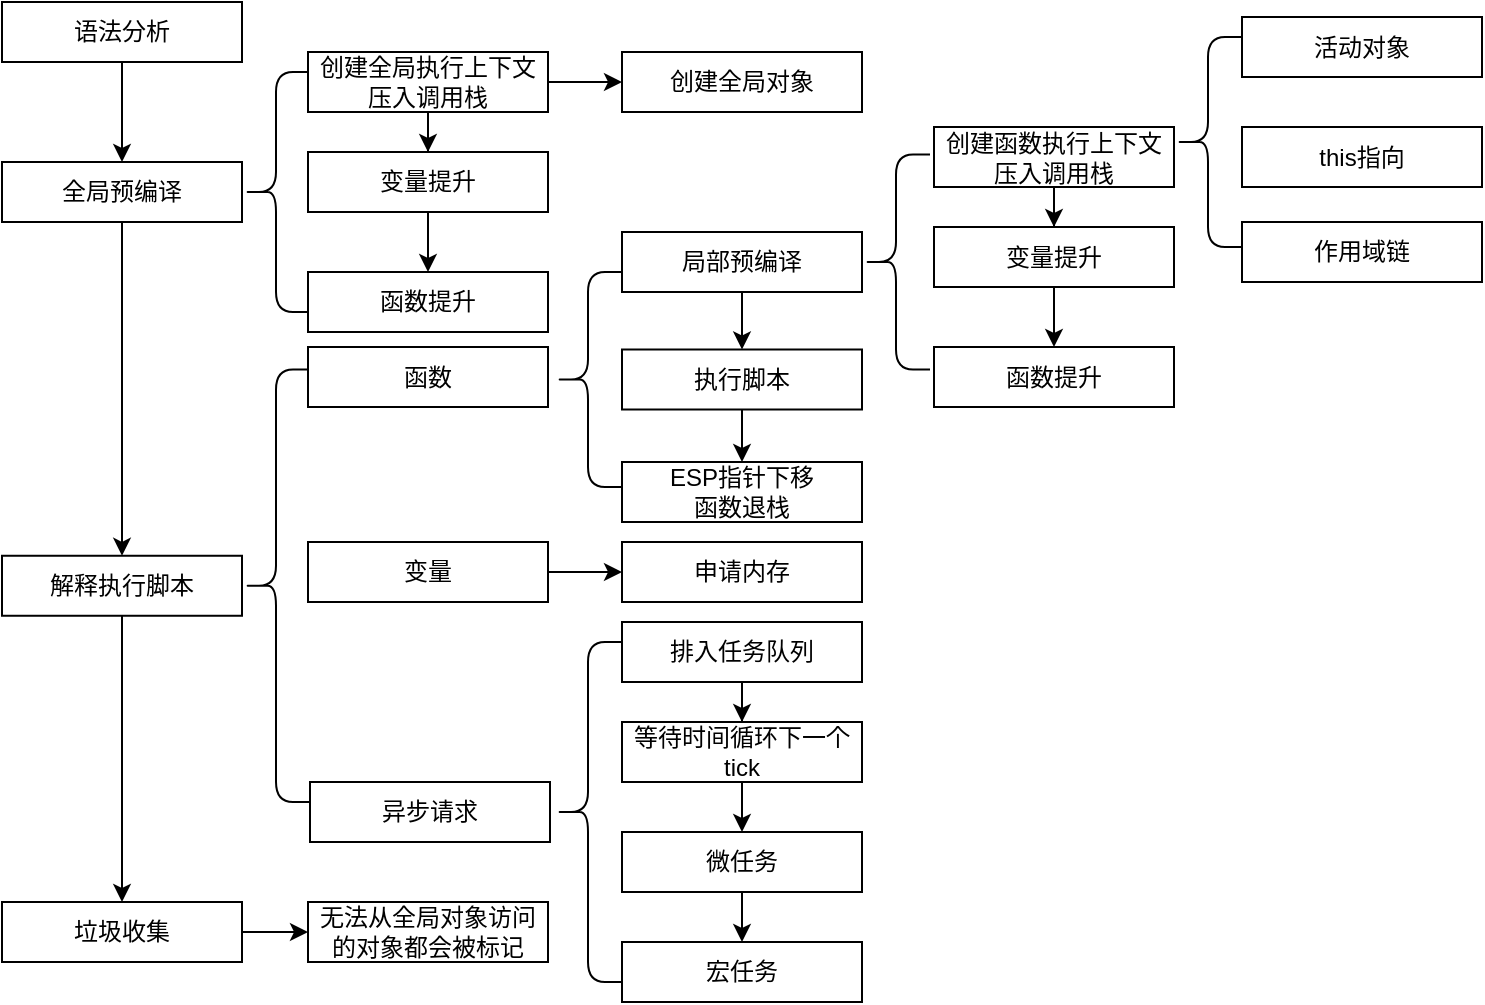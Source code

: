 <mxfile version="14.9.0" type="github">
  <diagram id="C5RBs43oDa-KdzZeNtuy" name="Page-1">
    <mxGraphModel dx="2254" dy="827" grid="1" gridSize="10" guides="1" tooltips="1" connect="1" arrows="1" fold="1" page="1" pageScale="1" pageWidth="827" pageHeight="1169" math="0" shadow="0">
      <root>
        <mxCell id="WIyWlLk6GJQsqaUBKTNV-0" />
        <mxCell id="WIyWlLk6GJQsqaUBKTNV-1" parent="WIyWlLk6GJQsqaUBKTNV-0" />
        <mxCell id="LixP7mh5UtcBW-KexqeE-2" value="" style="edgeStyle=orthogonalEdgeStyle;rounded=0;orthogonalLoop=1;jettySize=auto;html=1;" edge="1" parent="WIyWlLk6GJQsqaUBKTNV-1" source="LixP7mh5UtcBW-KexqeE-0" target="LixP7mh5UtcBW-KexqeE-1">
          <mxGeometry relative="1" as="geometry" />
        </mxCell>
        <mxCell id="LixP7mh5UtcBW-KexqeE-0" value="语法分析" style="rounded=0;whiteSpace=wrap;html=1;" vertex="1" parent="WIyWlLk6GJQsqaUBKTNV-1">
          <mxGeometry x="50" y="140" width="120" height="30" as="geometry" />
        </mxCell>
        <mxCell id="LixP7mh5UtcBW-KexqeE-4" value="" style="edgeStyle=orthogonalEdgeStyle;rounded=0;orthogonalLoop=1;jettySize=auto;html=1;" edge="1" parent="WIyWlLk6GJQsqaUBKTNV-1" source="LixP7mh5UtcBW-KexqeE-1" target="LixP7mh5UtcBW-KexqeE-3">
          <mxGeometry relative="1" as="geometry" />
        </mxCell>
        <mxCell id="LixP7mh5UtcBW-KexqeE-1" value="全局预编译" style="rounded=0;whiteSpace=wrap;html=1;" vertex="1" parent="WIyWlLk6GJQsqaUBKTNV-1">
          <mxGeometry x="50" y="220" width="120" height="30" as="geometry" />
        </mxCell>
        <mxCell id="LixP7mh5UtcBW-KexqeE-49" value="" style="edgeStyle=orthogonalEdgeStyle;rounded=0;orthogonalLoop=1;jettySize=auto;html=1;" edge="1" parent="WIyWlLk6GJQsqaUBKTNV-1" source="LixP7mh5UtcBW-KexqeE-3" target="LixP7mh5UtcBW-KexqeE-48">
          <mxGeometry relative="1" as="geometry" />
        </mxCell>
        <mxCell id="LixP7mh5UtcBW-KexqeE-3" value="解释执行脚本" style="rounded=0;whiteSpace=wrap;html=1;" vertex="1" parent="WIyWlLk6GJQsqaUBKTNV-1">
          <mxGeometry x="50" y="416.88" width="120" height="30" as="geometry" />
        </mxCell>
        <mxCell id="LixP7mh5UtcBW-KexqeE-5" value="" style="shape=curlyBracket;whiteSpace=wrap;html=1;rounded=1;" vertex="1" parent="WIyWlLk6GJQsqaUBKTNV-1">
          <mxGeometry x="170" y="175" width="34" height="120" as="geometry" />
        </mxCell>
        <mxCell id="LixP7mh5UtcBW-KexqeE-9" value="" style="edgeStyle=orthogonalEdgeStyle;rounded=0;orthogonalLoop=1;jettySize=auto;html=1;" edge="1" parent="WIyWlLk6GJQsqaUBKTNV-1" source="LixP7mh5UtcBW-KexqeE-7" target="LixP7mh5UtcBW-KexqeE-8">
          <mxGeometry relative="1" as="geometry" />
        </mxCell>
        <mxCell id="LixP7mh5UtcBW-KexqeE-24" value="" style="edgeStyle=orthogonalEdgeStyle;rounded=0;orthogonalLoop=1;jettySize=auto;html=1;" edge="1" parent="WIyWlLk6GJQsqaUBKTNV-1" source="LixP7mh5UtcBW-KexqeE-7" target="LixP7mh5UtcBW-KexqeE-23">
          <mxGeometry relative="1" as="geometry" />
        </mxCell>
        <mxCell id="LixP7mh5UtcBW-KexqeE-7" value="创建全局执行上下文&lt;br&gt;压入调用栈" style="rounded=0;whiteSpace=wrap;html=1;" vertex="1" parent="WIyWlLk6GJQsqaUBKTNV-1">
          <mxGeometry x="203" y="165" width="120" height="30" as="geometry" />
        </mxCell>
        <mxCell id="LixP7mh5UtcBW-KexqeE-11" value="" style="edgeStyle=orthogonalEdgeStyle;rounded=0;orthogonalLoop=1;jettySize=auto;html=1;" edge="1" parent="WIyWlLk6GJQsqaUBKTNV-1" source="LixP7mh5UtcBW-KexqeE-8" target="LixP7mh5UtcBW-KexqeE-10">
          <mxGeometry relative="1" as="geometry" />
        </mxCell>
        <mxCell id="LixP7mh5UtcBW-KexqeE-8" value="变量提升" style="rounded=0;whiteSpace=wrap;html=1;" vertex="1" parent="WIyWlLk6GJQsqaUBKTNV-1">
          <mxGeometry x="203" y="215" width="120" height="30" as="geometry" />
        </mxCell>
        <mxCell id="LixP7mh5UtcBW-KexqeE-10" value="函数提升" style="rounded=0;whiteSpace=wrap;html=1;" vertex="1" parent="WIyWlLk6GJQsqaUBKTNV-1">
          <mxGeometry x="203" y="275" width="120" height="30" as="geometry" />
        </mxCell>
        <mxCell id="LixP7mh5UtcBW-KexqeE-17" value="" style="edgeStyle=orthogonalEdgeStyle;rounded=0;orthogonalLoop=1;jettySize=auto;html=1;" edge="1" parent="WIyWlLk6GJQsqaUBKTNV-1" source="LixP7mh5UtcBW-KexqeE-18" target="LixP7mh5UtcBW-KexqeE-20">
          <mxGeometry relative="1" as="geometry" />
        </mxCell>
        <mxCell id="LixP7mh5UtcBW-KexqeE-18" value="创建函数执行上下文&lt;br&gt;压入调用栈" style="rounded=0;whiteSpace=wrap;html=1;" vertex="1" parent="WIyWlLk6GJQsqaUBKTNV-1">
          <mxGeometry x="516" y="202.5" width="120" height="30" as="geometry" />
        </mxCell>
        <mxCell id="LixP7mh5UtcBW-KexqeE-19" value="" style="edgeStyle=orthogonalEdgeStyle;rounded=0;orthogonalLoop=1;jettySize=auto;html=1;" edge="1" parent="WIyWlLk6GJQsqaUBKTNV-1" source="LixP7mh5UtcBW-KexqeE-20" target="LixP7mh5UtcBW-KexqeE-21">
          <mxGeometry relative="1" as="geometry" />
        </mxCell>
        <mxCell id="LixP7mh5UtcBW-KexqeE-20" value="变量提升" style="rounded=0;whiteSpace=wrap;html=1;" vertex="1" parent="WIyWlLk6GJQsqaUBKTNV-1">
          <mxGeometry x="516" y="252.5" width="120" height="30" as="geometry" />
        </mxCell>
        <mxCell id="LixP7mh5UtcBW-KexqeE-21" value="函数提升" style="rounded=0;whiteSpace=wrap;html=1;" vertex="1" parent="WIyWlLk6GJQsqaUBKTNV-1">
          <mxGeometry x="516" y="312.5" width="120" height="30" as="geometry" />
        </mxCell>
        <mxCell id="LixP7mh5UtcBW-KexqeE-22" value="" style="shape=curlyBracket;whiteSpace=wrap;html=1;rounded=1;size=0.5;" vertex="1" parent="WIyWlLk6GJQsqaUBKTNV-1">
          <mxGeometry x="170" y="323.75" width="34" height="216.25" as="geometry" />
        </mxCell>
        <mxCell id="LixP7mh5UtcBW-KexqeE-23" value="创建全局对象" style="rounded=0;whiteSpace=wrap;html=1;" vertex="1" parent="WIyWlLk6GJQsqaUBKTNV-1">
          <mxGeometry x="360" y="165" width="120" height="30" as="geometry" />
        </mxCell>
        <mxCell id="LixP7mh5UtcBW-KexqeE-25" value="活动对象" style="rounded=0;whiteSpace=wrap;html=1;" vertex="1" parent="WIyWlLk6GJQsqaUBKTNV-1">
          <mxGeometry x="670" y="147.5" width="120" height="30" as="geometry" />
        </mxCell>
        <mxCell id="LixP7mh5UtcBW-KexqeE-27" value="this指向" style="rounded=0;whiteSpace=wrap;html=1;" vertex="1" parent="WIyWlLk6GJQsqaUBKTNV-1">
          <mxGeometry x="670" y="202.5" width="120" height="30" as="geometry" />
        </mxCell>
        <mxCell id="LixP7mh5UtcBW-KexqeE-30" value="" style="shape=curlyBracket;whiteSpace=wrap;html=1;rounded=1;" vertex="1" parent="WIyWlLk6GJQsqaUBKTNV-1">
          <mxGeometry x="636" y="157.5" width="34" height="105" as="geometry" />
        </mxCell>
        <mxCell id="LixP7mh5UtcBW-KexqeE-37" value="" style="edgeStyle=orthogonalEdgeStyle;rounded=0;orthogonalLoop=1;jettySize=auto;html=1;" edge="1" parent="WIyWlLk6GJQsqaUBKTNV-1" source="LixP7mh5UtcBW-KexqeE-31" target="LixP7mh5UtcBW-KexqeE-36">
          <mxGeometry relative="1" as="geometry" />
        </mxCell>
        <mxCell id="LixP7mh5UtcBW-KexqeE-31" value="局部预编译" style="rounded=0;whiteSpace=wrap;html=1;" vertex="1" parent="WIyWlLk6GJQsqaUBKTNV-1">
          <mxGeometry x="360" y="255" width="120" height="30" as="geometry" />
        </mxCell>
        <mxCell id="LixP7mh5UtcBW-KexqeE-32" value="" style="shape=curlyBracket;whiteSpace=wrap;html=1;rounded=1;" vertex="1" parent="WIyWlLk6GJQsqaUBKTNV-1">
          <mxGeometry x="480" y="216.25" width="34" height="107.5" as="geometry" />
        </mxCell>
        <mxCell id="LixP7mh5UtcBW-KexqeE-34" value="函数" style="rounded=0;whiteSpace=wrap;html=1;" vertex="1" parent="WIyWlLk6GJQsqaUBKTNV-1">
          <mxGeometry x="203" y="312.5" width="120" height="30" as="geometry" />
        </mxCell>
        <mxCell id="LixP7mh5UtcBW-KexqeE-35" value="" style="shape=curlyBracket;whiteSpace=wrap;html=1;rounded=1;" vertex="1" parent="WIyWlLk6GJQsqaUBKTNV-1">
          <mxGeometry x="326" y="275" width="34" height="107.5" as="geometry" />
        </mxCell>
        <mxCell id="LixP7mh5UtcBW-KexqeE-39" value="" style="edgeStyle=orthogonalEdgeStyle;rounded=0;orthogonalLoop=1;jettySize=auto;html=1;" edge="1" parent="WIyWlLk6GJQsqaUBKTNV-1" source="LixP7mh5UtcBW-KexqeE-36" target="LixP7mh5UtcBW-KexqeE-38">
          <mxGeometry relative="1" as="geometry" />
        </mxCell>
        <mxCell id="LixP7mh5UtcBW-KexqeE-36" value="执行脚本" style="rounded=0;whiteSpace=wrap;html=1;" vertex="1" parent="WIyWlLk6GJQsqaUBKTNV-1">
          <mxGeometry x="360" y="313.75" width="120" height="30" as="geometry" />
        </mxCell>
        <mxCell id="LixP7mh5UtcBW-KexqeE-38" value="ESP指针下移&lt;br&gt;函数退栈" style="rounded=0;whiteSpace=wrap;html=1;" vertex="1" parent="WIyWlLk6GJQsqaUBKTNV-1">
          <mxGeometry x="360" y="370" width="120" height="30" as="geometry" />
        </mxCell>
        <mxCell id="LixP7mh5UtcBW-KexqeE-40" value="作用域链" style="rounded=0;whiteSpace=wrap;html=1;" vertex="1" parent="WIyWlLk6GJQsqaUBKTNV-1">
          <mxGeometry x="670" y="250" width="120" height="30" as="geometry" />
        </mxCell>
        <mxCell id="LixP7mh5UtcBW-KexqeE-47" value="" style="edgeStyle=orthogonalEdgeStyle;rounded=0;orthogonalLoop=1;jettySize=auto;html=1;" edge="1" parent="WIyWlLk6GJQsqaUBKTNV-1" source="LixP7mh5UtcBW-KexqeE-41" target="LixP7mh5UtcBW-KexqeE-46">
          <mxGeometry relative="1" as="geometry" />
        </mxCell>
        <mxCell id="LixP7mh5UtcBW-KexqeE-41" value="变量" style="rounded=0;whiteSpace=wrap;html=1;" vertex="1" parent="WIyWlLk6GJQsqaUBKTNV-1">
          <mxGeometry x="203" y="410" width="120" height="30" as="geometry" />
        </mxCell>
        <mxCell id="LixP7mh5UtcBW-KexqeE-46" value="申请内存" style="rounded=0;whiteSpace=wrap;html=1;" vertex="1" parent="WIyWlLk6GJQsqaUBKTNV-1">
          <mxGeometry x="360" y="410" width="120" height="30" as="geometry" />
        </mxCell>
        <mxCell id="LixP7mh5UtcBW-KexqeE-52" value="" style="edgeStyle=orthogonalEdgeStyle;rounded=0;orthogonalLoop=1;jettySize=auto;html=1;" edge="1" parent="WIyWlLk6GJQsqaUBKTNV-1" source="LixP7mh5UtcBW-KexqeE-48" target="LixP7mh5UtcBW-KexqeE-51">
          <mxGeometry relative="1" as="geometry" />
        </mxCell>
        <mxCell id="LixP7mh5UtcBW-KexqeE-48" value="垃圾收集" style="rounded=0;whiteSpace=wrap;html=1;" vertex="1" parent="WIyWlLk6GJQsqaUBKTNV-1">
          <mxGeometry x="50" y="590" width="120" height="30" as="geometry" />
        </mxCell>
        <mxCell id="LixP7mh5UtcBW-KexqeE-51" value="无法从全局对象访问的对象都会被标记" style="rounded=0;whiteSpace=wrap;html=1;" vertex="1" parent="WIyWlLk6GJQsqaUBKTNV-1">
          <mxGeometry x="203" y="590" width="120" height="30" as="geometry" />
        </mxCell>
        <mxCell id="LixP7mh5UtcBW-KexqeE-54" value="异步请求" style="rounded=0;whiteSpace=wrap;html=1;" vertex="1" parent="WIyWlLk6GJQsqaUBKTNV-1">
          <mxGeometry x="204" y="530" width="120" height="30" as="geometry" />
        </mxCell>
        <mxCell id="LixP7mh5UtcBW-KexqeE-55" value="" style="shape=curlyBracket;whiteSpace=wrap;html=1;rounded=1;" vertex="1" parent="WIyWlLk6GJQsqaUBKTNV-1">
          <mxGeometry x="326" y="460" width="34" height="170" as="geometry" />
        </mxCell>
        <mxCell id="LixP7mh5UtcBW-KexqeE-58" value="" style="edgeStyle=orthogonalEdgeStyle;rounded=0;orthogonalLoop=1;jettySize=auto;html=1;" edge="1" parent="WIyWlLk6GJQsqaUBKTNV-1" source="LixP7mh5UtcBW-KexqeE-56" target="LixP7mh5UtcBW-KexqeE-57">
          <mxGeometry relative="1" as="geometry" />
        </mxCell>
        <mxCell id="LixP7mh5UtcBW-KexqeE-56" value="排入任务队列" style="rounded=0;whiteSpace=wrap;html=1;" vertex="1" parent="WIyWlLk6GJQsqaUBKTNV-1">
          <mxGeometry x="360" y="450" width="120" height="30" as="geometry" />
        </mxCell>
        <mxCell id="LixP7mh5UtcBW-KexqeE-60" value="" style="edgeStyle=orthogonalEdgeStyle;rounded=0;orthogonalLoop=1;jettySize=auto;html=1;" edge="1" parent="WIyWlLk6GJQsqaUBKTNV-1" source="LixP7mh5UtcBW-KexqeE-57" target="LixP7mh5UtcBW-KexqeE-59">
          <mxGeometry relative="1" as="geometry" />
        </mxCell>
        <mxCell id="LixP7mh5UtcBW-KexqeE-57" value="等待时间循环下一个tick" style="rounded=0;whiteSpace=wrap;html=1;" vertex="1" parent="WIyWlLk6GJQsqaUBKTNV-1">
          <mxGeometry x="360" y="500" width="120" height="30" as="geometry" />
        </mxCell>
        <mxCell id="LixP7mh5UtcBW-KexqeE-62" value="" style="edgeStyle=orthogonalEdgeStyle;rounded=0;orthogonalLoop=1;jettySize=auto;html=1;" edge="1" parent="WIyWlLk6GJQsqaUBKTNV-1" source="LixP7mh5UtcBW-KexqeE-59" target="LixP7mh5UtcBW-KexqeE-61">
          <mxGeometry relative="1" as="geometry" />
        </mxCell>
        <mxCell id="LixP7mh5UtcBW-KexqeE-59" value="微任务" style="rounded=0;whiteSpace=wrap;html=1;" vertex="1" parent="WIyWlLk6GJQsqaUBKTNV-1">
          <mxGeometry x="360" y="555" width="120" height="30" as="geometry" />
        </mxCell>
        <mxCell id="LixP7mh5UtcBW-KexqeE-61" value="宏任务" style="rounded=0;whiteSpace=wrap;html=1;" vertex="1" parent="WIyWlLk6GJQsqaUBKTNV-1">
          <mxGeometry x="360" y="610" width="120" height="30" as="geometry" />
        </mxCell>
      </root>
    </mxGraphModel>
  </diagram>
</mxfile>
